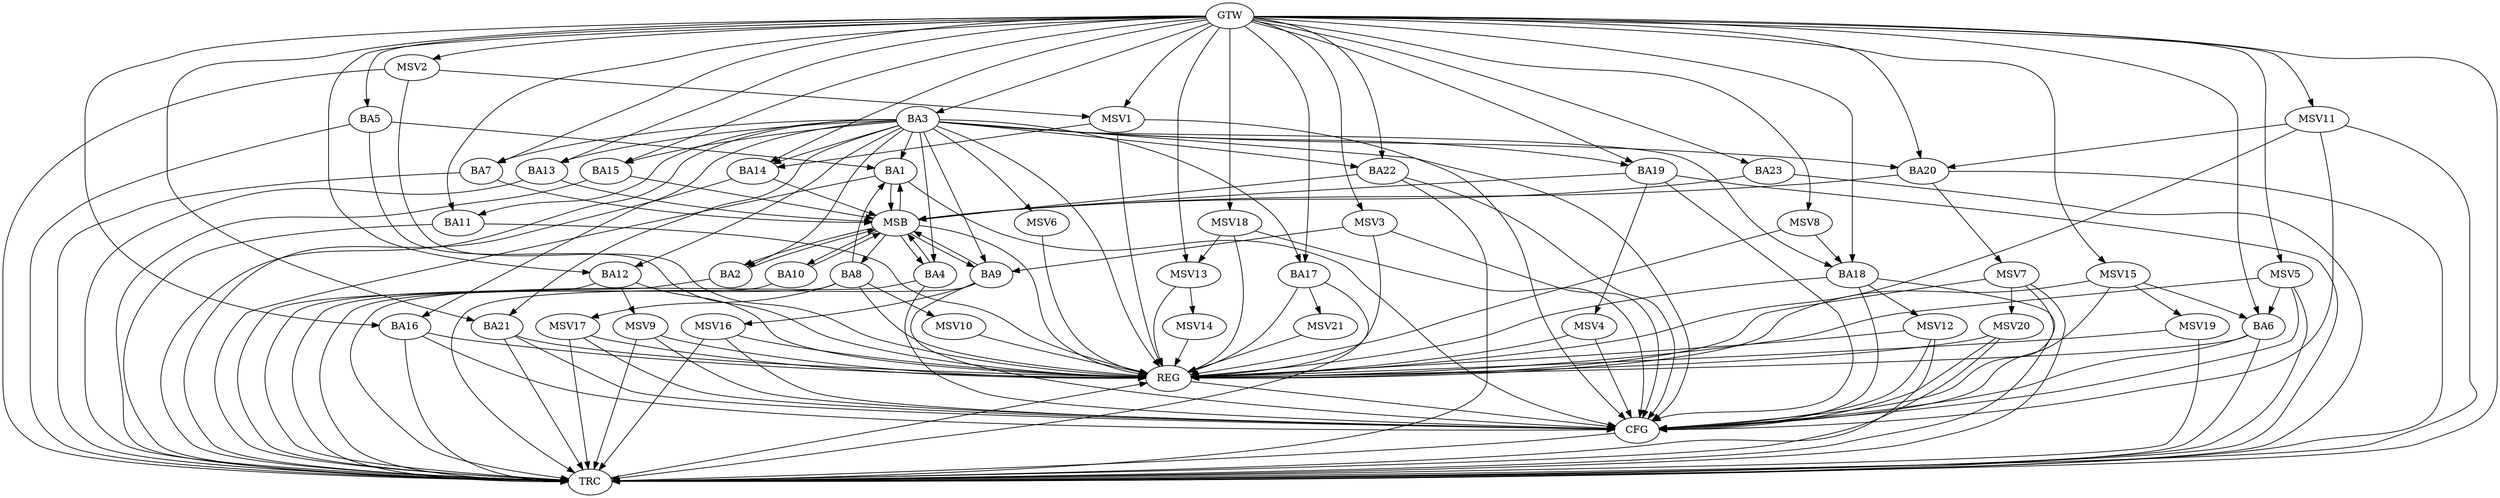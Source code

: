strict digraph G {
  BA1 [ label="BA1" ];
  BA2 [ label="BA2" ];
  BA3 [ label="BA3" ];
  BA4 [ label="BA4" ];
  BA5 [ label="BA5" ];
  BA6 [ label="BA6" ];
  BA7 [ label="BA7" ];
  BA8 [ label="BA8" ];
  BA9 [ label="BA9" ];
  BA10 [ label="BA10" ];
  BA11 [ label="BA11" ];
  BA12 [ label="BA12" ];
  BA13 [ label="BA13" ];
  BA14 [ label="BA14" ];
  BA15 [ label="BA15" ];
  BA16 [ label="BA16" ];
  BA17 [ label="BA17" ];
  BA18 [ label="BA18" ];
  BA19 [ label="BA19" ];
  BA20 [ label="BA20" ];
  BA21 [ label="BA21" ];
  BA22 [ label="BA22" ];
  BA23 [ label="BA23" ];
  GTW [ label="GTW" ];
  REG [ label="REG" ];
  MSB [ label="MSB" ];
  CFG [ label="CFG" ];
  TRC [ label="TRC" ];
  MSV1 [ label="MSV1" ];
  MSV2 [ label="MSV2" ];
  MSV3 [ label="MSV3" ];
  MSV4 [ label="MSV4" ];
  MSV5 [ label="MSV5" ];
  MSV6 [ label="MSV6" ];
  MSV7 [ label="MSV7" ];
  MSV8 [ label="MSV8" ];
  MSV9 [ label="MSV9" ];
  MSV10 [ label="MSV10" ];
  MSV11 [ label="MSV11" ];
  MSV12 [ label="MSV12" ];
  MSV13 [ label="MSV13" ];
  MSV14 [ label="MSV14" ];
  MSV15 [ label="MSV15" ];
  MSV16 [ label="MSV16" ];
  MSV17 [ label="MSV17" ];
  MSV18 [ label="MSV18" ];
  MSV19 [ label="MSV19" ];
  MSV20 [ label="MSV20" ];
  MSV21 [ label="MSV21" ];
  BA3 -> BA1;
  BA5 -> BA1;
  BA8 -> BA1;
  GTW -> BA3;
  GTW -> BA5;
  GTW -> BA6;
  GTW -> BA7;
  GTW -> BA11;
  GTW -> BA12;
  GTW -> BA13;
  GTW -> BA14;
  GTW -> BA15;
  GTW -> BA16;
  GTW -> BA17;
  GTW -> BA18;
  GTW -> BA19;
  GTW -> BA20;
  GTW -> BA21;
  GTW -> BA22;
  GTW -> BA23;
  BA3 -> REG;
  BA5 -> REG;
  BA6 -> REG;
  BA8 -> REG;
  BA11 -> REG;
  BA12 -> REG;
  BA16 -> REG;
  BA17 -> REG;
  BA18 -> REG;
  BA21 -> REG;
  BA1 -> MSB;
  MSB -> BA2;
  MSB -> REG;
  BA2 -> MSB;
  MSB -> BA1;
  BA4 -> MSB;
  BA7 -> MSB;
  MSB -> BA4;
  BA9 -> MSB;
  BA10 -> MSB;
  BA13 -> MSB;
  MSB -> BA9;
  BA14 -> MSB;
  BA15 -> MSB;
  BA19 -> MSB;
  BA20 -> MSB;
  MSB -> BA8;
  BA22 -> MSB;
  BA23 -> MSB;
  MSB -> BA10;
  BA9 -> CFG;
  BA6 -> CFG;
  BA19 -> CFG;
  BA16 -> CFG;
  BA21 -> CFG;
  BA4 -> CFG;
  BA3 -> CFG;
  BA1 -> CFG;
  BA18 -> CFG;
  BA22 -> CFG;
  REG -> CFG;
  BA1 -> TRC;
  BA2 -> TRC;
  BA3 -> TRC;
  BA4 -> TRC;
  BA5 -> TRC;
  BA6 -> TRC;
  BA7 -> TRC;
  BA8 -> TRC;
  BA9 -> TRC;
  BA10 -> TRC;
  BA11 -> TRC;
  BA12 -> TRC;
  BA13 -> TRC;
  BA14 -> TRC;
  BA15 -> TRC;
  BA16 -> TRC;
  BA17 -> TRC;
  BA18 -> TRC;
  BA19 -> TRC;
  BA20 -> TRC;
  BA21 -> TRC;
  BA22 -> TRC;
  BA23 -> TRC;
  GTW -> TRC;
  CFG -> TRC;
  TRC -> REG;
  BA3 -> BA4;
  BA3 -> BA11;
  BA3 -> BA18;
  BA3 -> BA15;
  BA3 -> BA20;
  BA3 -> BA2;
  BA3 -> BA16;
  BA3 -> BA9;
  BA3 -> BA21;
  BA3 -> BA12;
  BA3 -> BA19;
  BA3 -> BA14;
  BA3 -> BA22;
  BA3 -> BA13;
  BA3 -> BA7;
  BA3 -> BA17;
  MSV1 -> BA14;
  GTW -> MSV1;
  MSV1 -> REG;
  MSV1 -> CFG;
  MSV2 -> MSV1;
  GTW -> MSV2;
  MSV2 -> REG;
  MSV2 -> TRC;
  MSV3 -> BA9;
  GTW -> MSV3;
  MSV3 -> REG;
  MSV3 -> CFG;
  BA19 -> MSV4;
  MSV4 -> REG;
  MSV4 -> CFG;
  MSV5 -> BA6;
  GTW -> MSV5;
  MSV5 -> REG;
  MSV5 -> TRC;
  MSV5 -> CFG;
  BA3 -> MSV6;
  MSV6 -> REG;
  BA20 -> MSV7;
  MSV7 -> REG;
  MSV7 -> TRC;
  MSV7 -> CFG;
  MSV8 -> BA18;
  GTW -> MSV8;
  MSV8 -> REG;
  BA12 -> MSV9;
  MSV9 -> REG;
  MSV9 -> TRC;
  MSV9 -> CFG;
  BA8 -> MSV10;
  MSV10 -> REG;
  MSV11 -> BA20;
  GTW -> MSV11;
  MSV11 -> REG;
  MSV11 -> TRC;
  MSV11 -> CFG;
  BA18 -> MSV12;
  MSV12 -> REG;
  MSV12 -> TRC;
  MSV12 -> CFG;
  GTW -> MSV13;
  MSV13 -> REG;
  MSV13 -> MSV14;
  MSV14 -> REG;
  MSV15 -> BA6;
  GTW -> MSV15;
  MSV15 -> REG;
  MSV15 -> CFG;
  BA9 -> MSV16;
  MSV16 -> REG;
  MSV16 -> TRC;
  MSV16 -> CFG;
  BA8 -> MSV17;
  MSV17 -> REG;
  MSV17 -> TRC;
  MSV17 -> CFG;
  MSV18 -> MSV13;
  GTW -> MSV18;
  MSV18 -> REG;
  MSV18 -> CFG;
  MSV15 -> MSV19;
  MSV19 -> REG;
  MSV19 -> TRC;
  MSV7 -> MSV20;
  MSV20 -> REG;
  MSV20 -> TRC;
  MSV20 -> CFG;
  BA17 -> MSV21;
  MSV21 -> REG;
}
